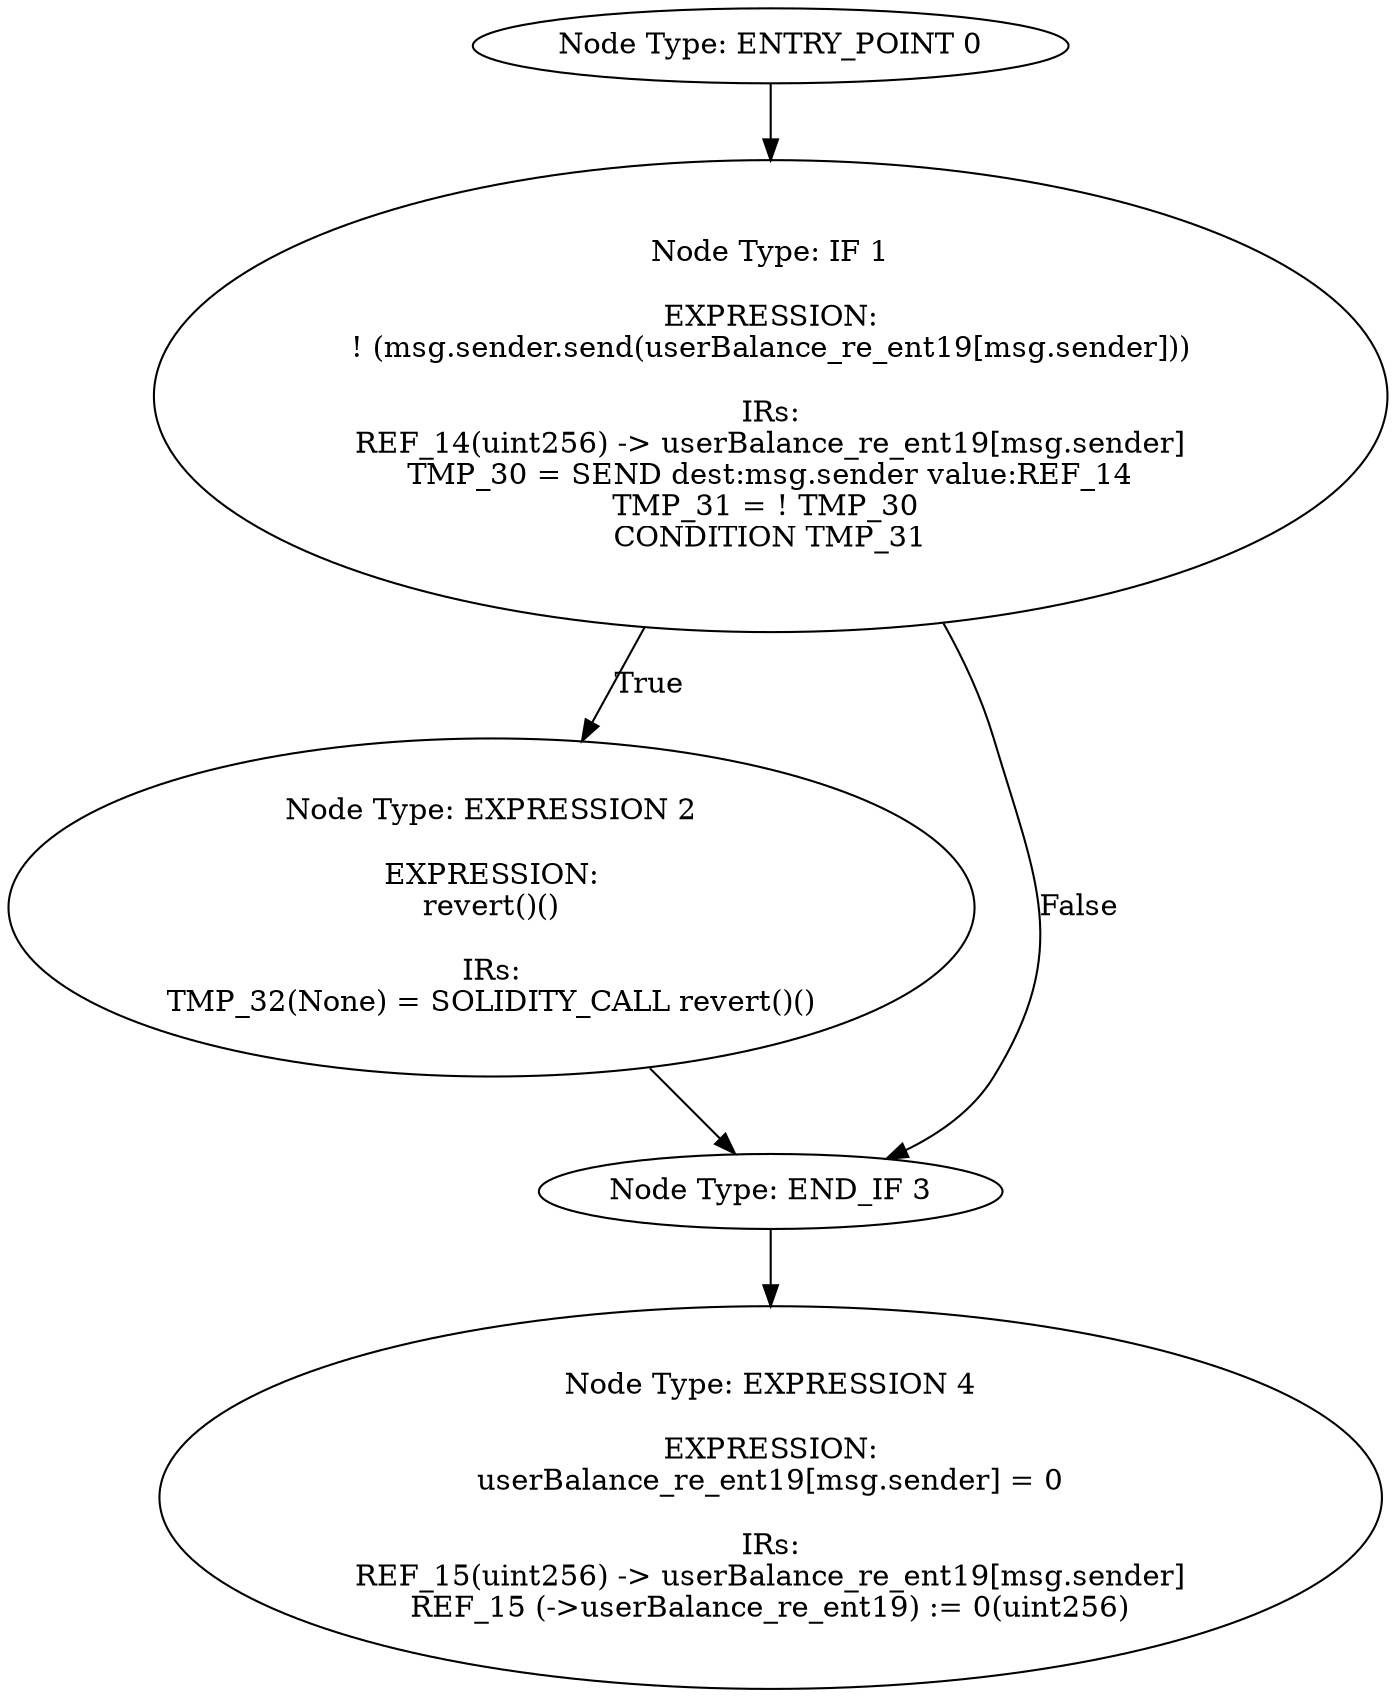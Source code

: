 digraph{
0[label="Node Type: ENTRY_POINT 0
"];
0->1;
1[label="Node Type: IF 1

EXPRESSION:
! (msg.sender.send(userBalance_re_ent19[msg.sender]))

IRs:
REF_14(uint256) -> userBalance_re_ent19[msg.sender]
TMP_30 = SEND dest:msg.sender value:REF_14
TMP_31 = ! TMP_30 
CONDITION TMP_31"];
1->2[label="True"];
1->3[label="False"];
2[label="Node Type: EXPRESSION 2

EXPRESSION:
revert()()

IRs:
TMP_32(None) = SOLIDITY_CALL revert()()"];
2->3;
3[label="Node Type: END_IF 3
"];
3->4;
4[label="Node Type: EXPRESSION 4

EXPRESSION:
userBalance_re_ent19[msg.sender] = 0

IRs:
REF_15(uint256) -> userBalance_re_ent19[msg.sender]
REF_15 (->userBalance_re_ent19) := 0(uint256)"];
}
